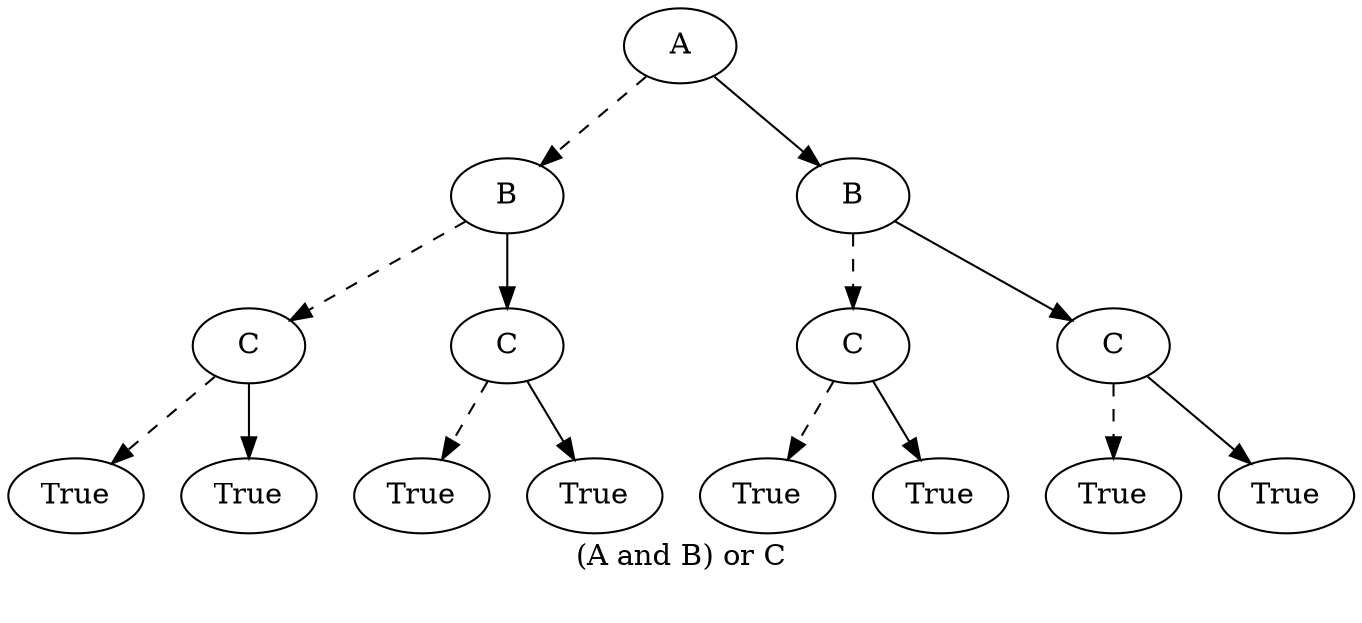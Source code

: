 digraph{
label="(A and B) or C\n\n"
ABl[label=B]
A -> ABl[style=dashed]
ABlCl[label=C]
ABl -> ABlCl[style=dashed]
ABlClTruel[label=True]
ABlCl -> ABlClTruel[style=dashed]
ABlClTruer[label=True]
ABlCl -> ABlClTruer
ABlCr[label=C]
ABl -> ABlCr
ABlCrTruel[label=True]
ABlCr -> ABlCrTruel[style=dashed]
ABlCrTruer[label=True]
ABlCr -> ABlCrTruer
ABr[label=B]
A -> ABr
ABrCl[label=C]
ABr -> ABrCl[style=dashed]
ABrClTruel[label=True]
ABrCl -> ABrClTruel[style=dashed]
ABrClTruer[label=True]
ABrCl -> ABrClTruer
ABrCr[label=C]
ABr -> ABrCr
ABrCrTruel[label=True]
ABrCr -> ABrCrTruel[style=dashed]
ABrCrTruer[label=True]
ABrCr -> ABrCrTruer
}